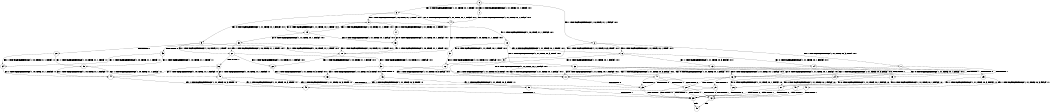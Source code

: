 digraph BCG {
size = "7, 10.5";
center = TRUE;
node [shape = circle];
0 [peripheries = 2];
0 -> 1 [label = "EX !0 !ATOMIC_EXCH_BRANCH (1, +1, TRUE, +0, 1, TRUE) !:0:1:"];
0 -> 2 [label = "EX !1 !ATOMIC_EXCH_BRANCH (1, +0, TRUE, +1, 1, FALSE) !:0:1:"];
0 -> 3 [label = "EX !0 !ATOMIC_EXCH_BRANCH (1, +1, TRUE, +0, 1, TRUE) !:0:1:"];
1 -> 4 [label = "EX !0 !ATOMIC_EXCH_BRANCH (1, +1, TRUE, +0, 1, FALSE) !:0:1:"];
2 -> 5 [label = "EX !1 !ATOMIC_EXCH_BRANCH (1, +1, TRUE, +0, 3, TRUE) !:0:1:"];
2 -> 6 [label = "EX !0 !ATOMIC_EXCH_BRANCH (1, +1, TRUE, +0, 1, TRUE) !:0:1:"];
2 -> 7 [label = "EX !1 !ATOMIC_EXCH_BRANCH (1, +1, TRUE, +0, 3, TRUE) !:0:1:"];
3 -> 4 [label = "EX !0 !ATOMIC_EXCH_BRANCH (1, +1, TRUE, +0, 1, FALSE) !:0:1:"];
3 -> 8 [label = "EX !1 !ATOMIC_EXCH_BRANCH (1, +0, TRUE, +1, 1, TRUE) !:0:1:"];
3 -> 9 [label = "EX !0 !ATOMIC_EXCH_BRANCH (1, +1, TRUE, +0, 1, FALSE) !:0:1:"];
4 -> 10 [label = "EX !1 !ATOMIC_EXCH_BRANCH (1, +0, TRUE, +1, 1, TRUE) !:0:1:"];
5 -> 11 [label = "EX !0 !ATOMIC_EXCH_BRANCH (1, +1, TRUE, +0, 1, FALSE) !:0:1:"];
6 -> 12 [label = "EX !0 !ATOMIC_EXCH_BRANCH (1, +1, TRUE, +0, 1, FALSE) !:0:1:"];
6 -> 13 [label = "EX !1 !ATOMIC_EXCH_BRANCH (1, +1, TRUE, +0, 3, FALSE) !:0:1:"];
6 -> 14 [label = "EX !0 !ATOMIC_EXCH_BRANCH (1, +1, TRUE, +0, 1, FALSE) !:0:1:"];
7 -> 11 [label = "EX !0 !ATOMIC_EXCH_BRANCH (1, +1, TRUE, +0, 1, FALSE) !:0:1:"];
7 -> 15 [label = "TERMINATE !1"];
7 -> 16 [label = "EX !0 !ATOMIC_EXCH_BRANCH (1, +1, TRUE, +0, 1, FALSE) !:0:1:"];
8 -> 17 [label = "EX !0 !ATOMIC_EXCH_BRANCH (1, +1, TRUE, +0, 1, TRUE) !:0:1:"];
8 -> 18 [label = "EX !1 !ATOMIC_EXCH_BRANCH (1, +0, TRUE, +1, 1, FALSE) !:0:1:"];
8 -> 19 [label = "EX !0 !ATOMIC_EXCH_BRANCH (1, +1, TRUE, +0, 1, TRUE) !:0:1:"];
9 -> 10 [label = "EX !1 !ATOMIC_EXCH_BRANCH (1, +0, TRUE, +1, 1, TRUE) !:0:1:"];
9 -> 20 [label = "TERMINATE !0"];
9 -> 21 [label = "EX !1 !ATOMIC_EXCH_BRANCH (1, +0, TRUE, +1, 1, TRUE) !:0:1:"];
10 -> 22 [label = "EX !1 !ATOMIC_EXCH_BRANCH (1, +0, TRUE, +1, 1, FALSE) !:0:1:"];
11 -> 23 [label = "TERMINATE !0"];
12 -> 11 [label = "EX !1 !ATOMIC_EXCH_BRANCH (1, +1, TRUE, +0, 3, FALSE) !:0:1:"];
13 -> 11 [label = "EX !0 !ATOMIC_EXCH_BRANCH (1, +1, TRUE, +0, 1, FALSE) !:0:1:"];
13 -> 24 [label = "TERMINATE !1"];
13 -> 16 [label = "EX !0 !ATOMIC_EXCH_BRANCH (1, +1, TRUE, +0, 1, FALSE) !:0:1:"];
14 -> 11 [label = "EX !1 !ATOMIC_EXCH_BRANCH (1, +1, TRUE, +0, 3, FALSE) !:0:1:"];
14 -> 25 [label = "TERMINATE !0"];
14 -> 16 [label = "EX !1 !ATOMIC_EXCH_BRANCH (1, +1, TRUE, +0, 3, FALSE) !:0:1:"];
15 -> 26 [label = "EX !0 !ATOMIC_EXCH_BRANCH (1, +1, TRUE, +0, 1, FALSE) !:0:"];
15 -> 27 [label = "EX !0 !ATOMIC_EXCH_BRANCH (1, +1, TRUE, +0, 1, FALSE) !:0:"];
16 -> 23 [label = "TERMINATE !0"];
16 -> 28 [label = "TERMINATE !1"];
16 -> 29 [label = "TERMINATE !0"];
17 -> 30 [label = "EX !0 !ATOMIC_EXCH_BRANCH (1, +1, TRUE, +0, 1, FALSE) !:0:1:"];
18 -> 31 [label = "EX !0 !ATOMIC_EXCH_BRANCH (1, +1, TRUE, +0, 1, TRUE) !:0:1:"];
18 -> 32 [label = "EX !1 !ATOMIC_EXCH_BRANCH (1, +1, TRUE, +0, 3, TRUE) !:0:1:"];
18 -> 6 [label = "EX !0 !ATOMIC_EXCH_BRANCH (1, +1, TRUE, +0, 1, TRUE) !:0:1:"];
19 -> 30 [label = "EX !0 !ATOMIC_EXCH_BRANCH (1, +1, TRUE, +0, 1, FALSE) !:0:1:"];
19 -> 8 [label = "EX !1 !ATOMIC_EXCH_BRANCH (1, +0, TRUE, +1, 1, TRUE) !:0:1:"];
19 -> 33 [label = "EX !0 !ATOMIC_EXCH_BRANCH (1, +1, TRUE, +0, 1, FALSE) !:0:1:"];
20 -> 34 [label = "EX !1 !ATOMIC_EXCH_BRANCH (1, +0, TRUE, +1, 1, TRUE) !:1:"];
20 -> 35 [label = "EX !1 !ATOMIC_EXCH_BRANCH (1, +0, TRUE, +1, 1, TRUE) !:1:"];
21 -> 22 [label = "EX !1 !ATOMIC_EXCH_BRANCH (1, +0, TRUE, +1, 1, FALSE) !:0:1:"];
21 -> 36 [label = "TERMINATE !0"];
21 -> 37 [label = "EX !1 !ATOMIC_EXCH_BRANCH (1, +0, TRUE, +1, 1, FALSE) !:0:1:"];
22 -> 38 [label = "EX !1 !ATOMIC_EXCH_BRANCH (1, +1, TRUE, +0, 3, TRUE) !:0:1:"];
23 -> 39 [label = "TERMINATE !1"];
24 -> 26 [label = "EX !0 !ATOMIC_EXCH_BRANCH (1, +1, TRUE, +0, 1, FALSE) !:0:"];
24 -> 27 [label = "EX !0 !ATOMIC_EXCH_BRANCH (1, +1, TRUE, +0, 1, FALSE) !:0:"];
25 -> 40 [label = "EX !1 !ATOMIC_EXCH_BRANCH (1, +1, TRUE, +0, 3, FALSE) !:1:"];
25 -> 41 [label = "EX !1 !ATOMIC_EXCH_BRANCH (1, +1, TRUE, +0, 3, FALSE) !:1:"];
26 -> 39 [label = "TERMINATE !0"];
27 -> 39 [label = "TERMINATE !0"];
27 -> 42 [label = "TERMINATE !0"];
28 -> 39 [label = "TERMINATE !0"];
28 -> 42 [label = "TERMINATE !0"];
29 -> 39 [label = "TERMINATE !1"];
29 -> 42 [label = "TERMINATE !1"];
30 -> 10 [label = "EX !1 !ATOMIC_EXCH_BRANCH (1, +0, TRUE, +1, 1, TRUE) !:0:1:"];
31 -> 12 [label = "EX !0 !ATOMIC_EXCH_BRANCH (1, +1, TRUE, +0, 1, FALSE) !:0:1:"];
32 -> 11 [label = "EX !0 !ATOMIC_EXCH_BRANCH (1, +1, TRUE, +0, 1, FALSE) !:0:1:"];
32 -> 24 [label = "TERMINATE !1"];
32 -> 16 [label = "EX !0 !ATOMIC_EXCH_BRANCH (1, +1, TRUE, +0, 1, FALSE) !:0:1:"];
33 -> 10 [label = "EX !1 !ATOMIC_EXCH_BRANCH (1, +0, TRUE, +1, 1, TRUE) !:0:1:"];
33 -> 43 [label = "TERMINATE !0"];
33 -> 21 [label = "EX !1 !ATOMIC_EXCH_BRANCH (1, +0, TRUE, +1, 1, TRUE) !:0:1:"];
34 -> 44 [label = "EX !1 !ATOMIC_EXCH_BRANCH (1, +0, TRUE, +1, 1, FALSE) !:1:"];
35 -> 44 [label = "EX !1 !ATOMIC_EXCH_BRANCH (1, +0, TRUE, +1, 1, FALSE) !:1:"];
35 -> 45 [label = "EX !1 !ATOMIC_EXCH_BRANCH (1, +0, TRUE, +1, 1, FALSE) !:1:"];
36 -> 44 [label = "EX !1 !ATOMIC_EXCH_BRANCH (1, +0, TRUE, +1, 1, FALSE) !:1:"];
36 -> 45 [label = "EX !1 !ATOMIC_EXCH_BRANCH (1, +0, TRUE, +1, 1, FALSE) !:1:"];
37 -> 38 [label = "EX !1 !ATOMIC_EXCH_BRANCH (1, +1, TRUE, +0, 3, TRUE) !:0:1:"];
37 -> 46 [label = "TERMINATE !0"];
37 -> 47 [label = "EX !1 !ATOMIC_EXCH_BRANCH (1, +1, TRUE, +0, 3, TRUE) !:0:1:"];
38 -> 23 [label = "TERMINATE !0"];
39 -> 48 [label = "exit"];
40 -> 39 [label = "TERMINATE !1"];
41 -> 39 [label = "TERMINATE !1"];
41 -> 42 [label = "TERMINATE !1"];
42 -> 48 [label = "exit"];
43 -> 34 [label = "EX !1 !ATOMIC_EXCH_BRANCH (1, +0, TRUE, +1, 1, TRUE) !:1:"];
43 -> 35 [label = "EX !1 !ATOMIC_EXCH_BRANCH (1, +0, TRUE, +1, 1, TRUE) !:1:"];
44 -> 49 [label = "EX !1 !ATOMIC_EXCH_BRANCH (1, +1, TRUE, +0, 3, TRUE) !:1:"];
45 -> 49 [label = "EX !1 !ATOMIC_EXCH_BRANCH (1, +1, TRUE, +0, 3, TRUE) !:1:"];
45 -> 50 [label = "EX !1 !ATOMIC_EXCH_BRANCH (1, +1, TRUE, +0, 3, TRUE) !:1:"];
46 -> 49 [label = "EX !1 !ATOMIC_EXCH_BRANCH (1, +1, TRUE, +0, 3, TRUE) !:1:"];
46 -> 50 [label = "EX !1 !ATOMIC_EXCH_BRANCH (1, +1, TRUE, +0, 3, TRUE) !:1:"];
47 -> 23 [label = "TERMINATE !0"];
47 -> 28 [label = "TERMINATE !1"];
47 -> 29 [label = "TERMINATE !0"];
49 -> 39 [label = "TERMINATE !1"];
50 -> 39 [label = "TERMINATE !1"];
50 -> 42 [label = "TERMINATE !1"];
}
